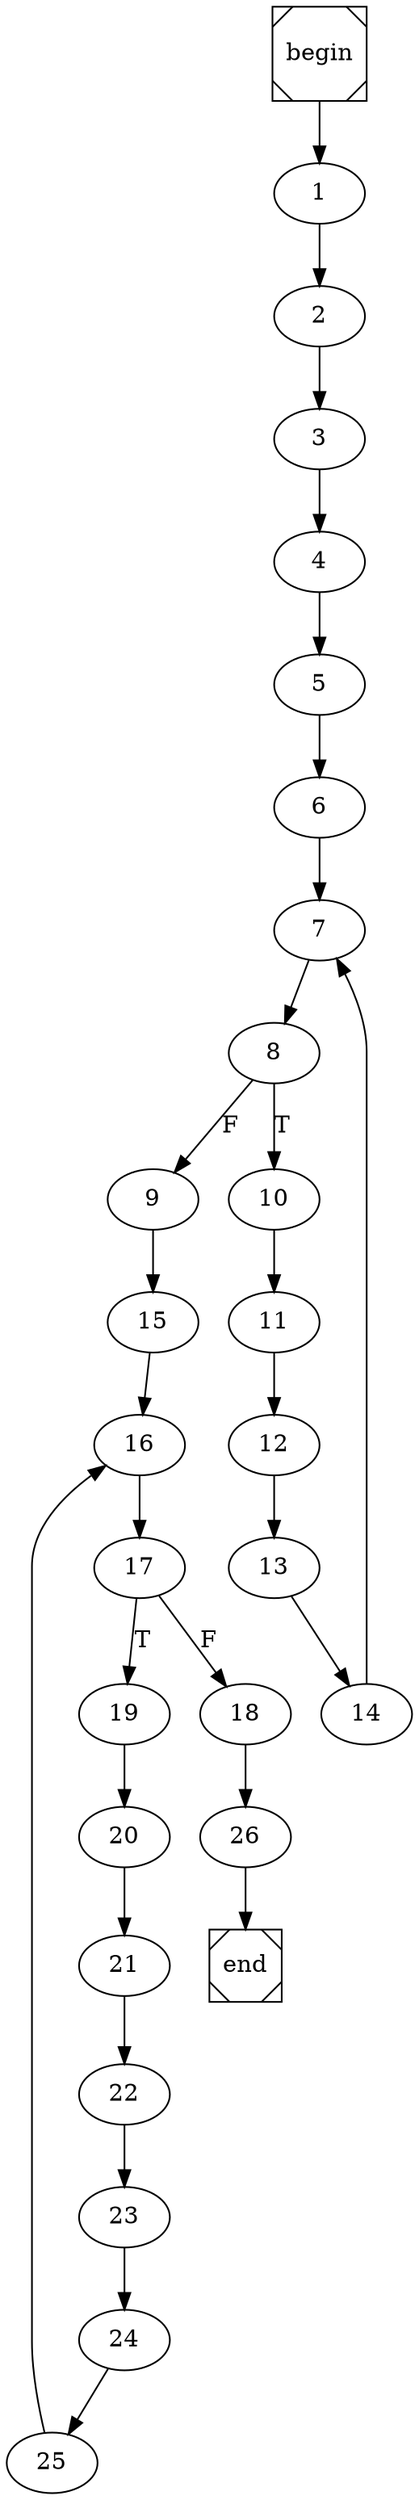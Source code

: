 digraph cfg {
	begin [shape=Msquare];
	end [shape=Msquare];
	begin -> 1;	1 -> 2;	2 -> 3;	3 -> 4;	4 -> 5;	5 -> 6;	6 -> 7;	7 -> 8;	8 -> 10[label=T];	8 -> 9[label=F];	9 -> 15;	10 -> 11;	11 -> 12;	12 -> 13;	13 -> 14;	14 -> 7;	15 -> 16;	16 -> 17;	17 -> 19[label=T];	17 -> 18[label=F];	18 -> 26;	19 -> 20;	20 -> 21;	21 -> 22;	22 -> 23;	23 -> 24;	24 -> 25;	25 -> 16;	26 -> end;}

